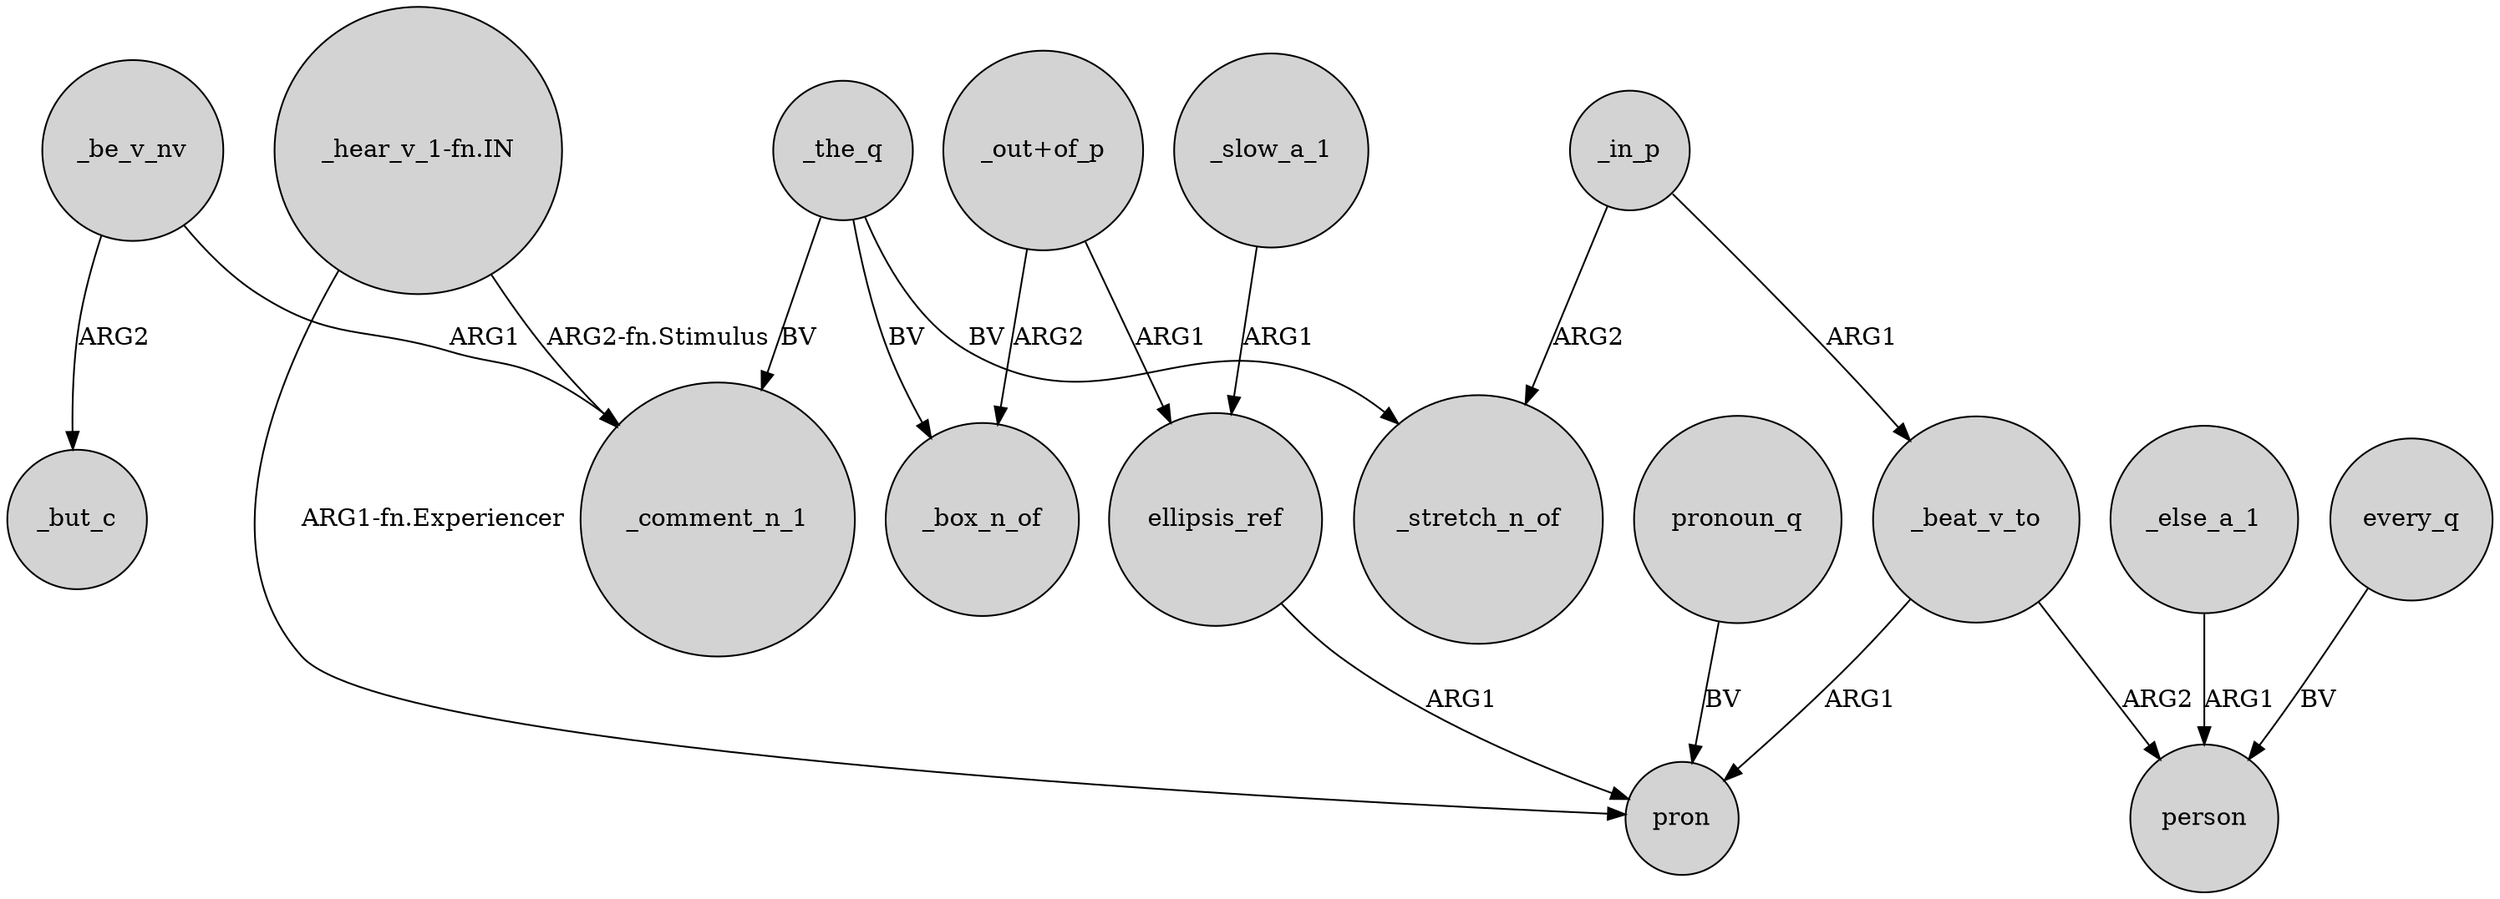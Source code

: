digraph {
	node [shape=circle style=filled]
	_be_v_nv -> _but_c [label=ARG2]
	"_out+of_p" -> _box_n_of [label=ARG2]
	ellipsis_ref -> pron [label=ARG1]
	every_q -> person [label=BV]
	_else_a_1 -> person [label=ARG1]
	"_out+of_p" -> ellipsis_ref [label=ARG1]
	_the_q -> _box_n_of [label=BV]
	_be_v_nv -> _comment_n_1 [label=ARG1]
	_beat_v_to -> person [label=ARG2]
	_the_q -> _stretch_n_of [label=BV]
	"_hear_v_1-fn.IN" -> _comment_n_1 [label="ARG2-fn.Stimulus"]
	_beat_v_to -> pron [label=ARG1]
	_slow_a_1 -> ellipsis_ref [label=ARG1]
	_in_p -> _beat_v_to [label=ARG1]
	"_hear_v_1-fn.IN" -> pron [label="ARG1-fn.Experiencer"]
	_the_q -> _comment_n_1 [label=BV]
	_in_p -> _stretch_n_of [label=ARG2]
	pronoun_q -> pron [label=BV]
}
